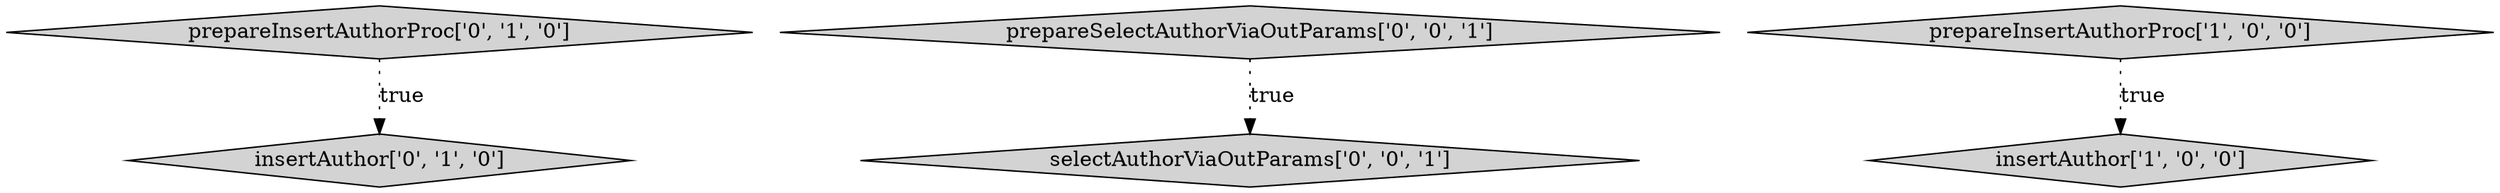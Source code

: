 digraph {
3 [style = filled, label = "insertAuthor['0', '1', '0']", fillcolor = lightgray, shape = diamond image = "AAA0AAABBB2BBB"];
5 [style = filled, label = "prepareSelectAuthorViaOutParams['0', '0', '1']", fillcolor = lightgray, shape = diamond image = "AAA0AAABBB3BBB"];
1 [style = filled, label = "prepareInsertAuthorProc['1', '0', '0']", fillcolor = lightgray, shape = diamond image = "AAA0AAABBB1BBB"];
4 [style = filled, label = "selectAuthorViaOutParams['0', '0', '1']", fillcolor = lightgray, shape = diamond image = "AAA0AAABBB3BBB"];
2 [style = filled, label = "prepareInsertAuthorProc['0', '1', '0']", fillcolor = lightgray, shape = diamond image = "AAA0AAABBB2BBB"];
0 [style = filled, label = "insertAuthor['1', '0', '0']", fillcolor = lightgray, shape = diamond image = "AAA0AAABBB1BBB"];
2->3 [style = dotted, label="true"];
1->0 [style = dotted, label="true"];
5->4 [style = dotted, label="true"];
}
